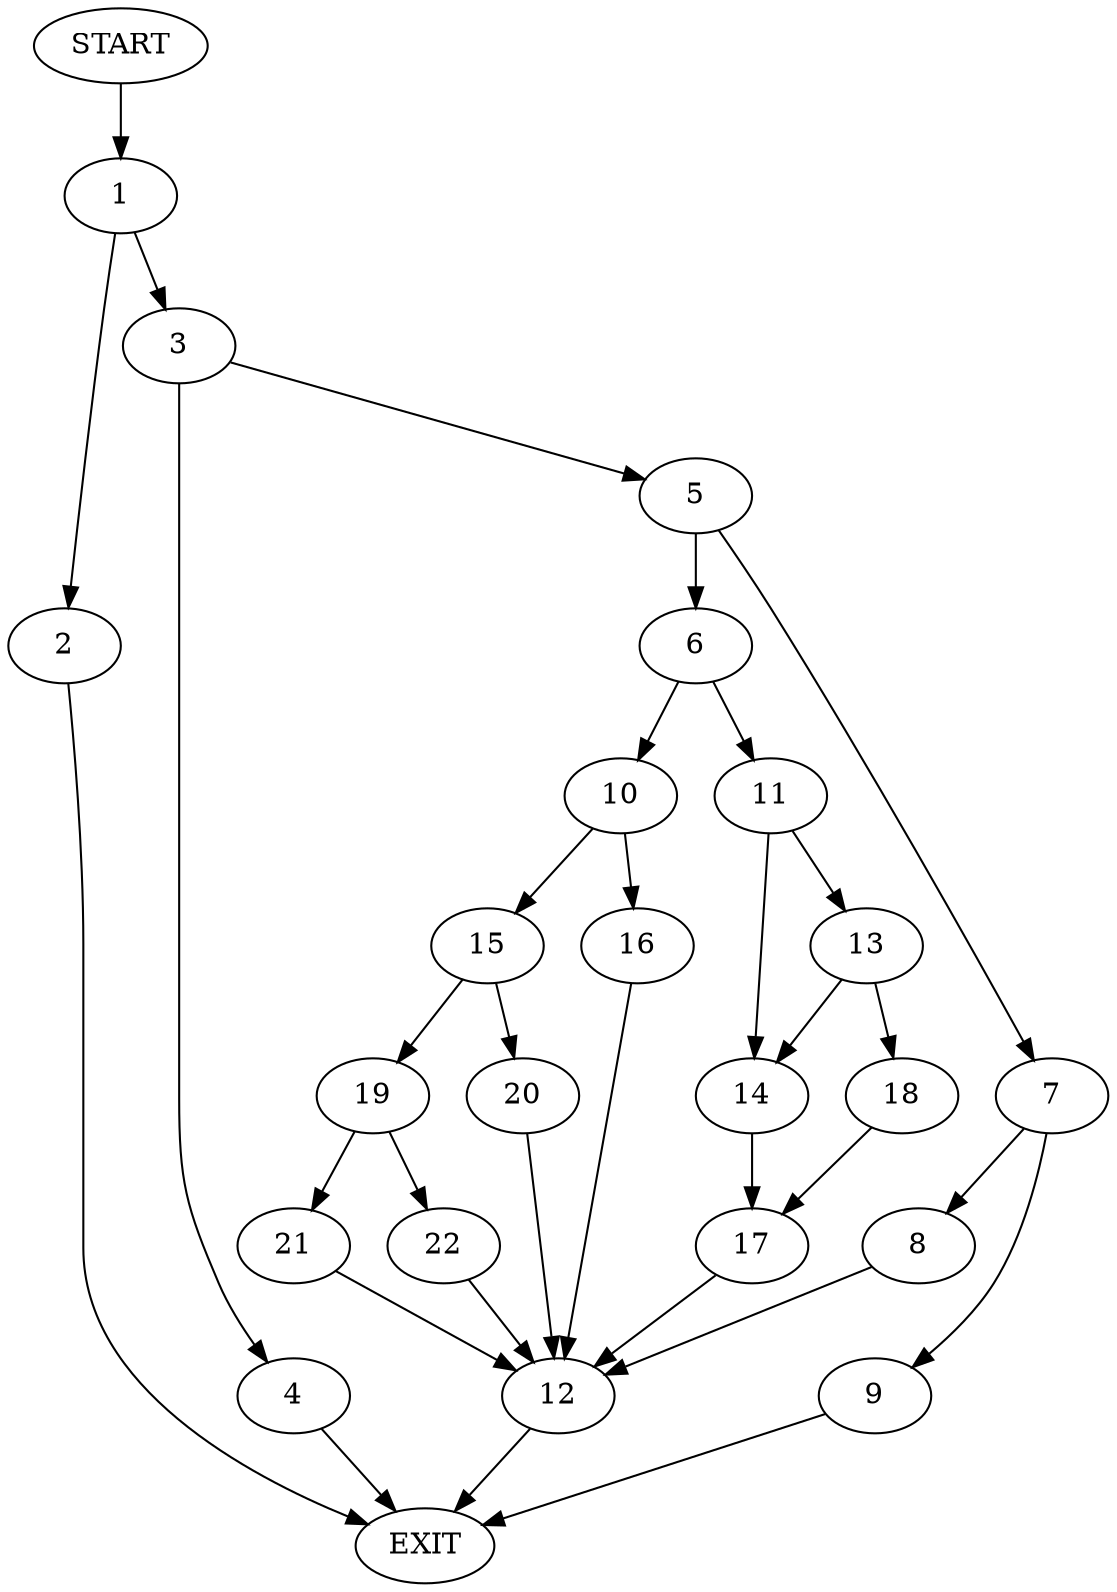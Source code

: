 digraph {
0 [label="START"]
23 [label="EXIT"]
0 -> 1
1 -> 2
1 -> 3
3 -> 4
3 -> 5
2 -> 23
5 -> 6
5 -> 7
4 -> 23
7 -> 8
7 -> 9
6 -> 10
6 -> 11
8 -> 12
9 -> 23
12 -> 23
11 -> 13
11 -> 14
10 -> 15
10 -> 16
14 -> 17
13 -> 14
13 -> 18
18 -> 17
17 -> 12
16 -> 12
15 -> 19
15 -> 20
19 -> 21
19 -> 22
20 -> 12
22 -> 12
21 -> 12
}
